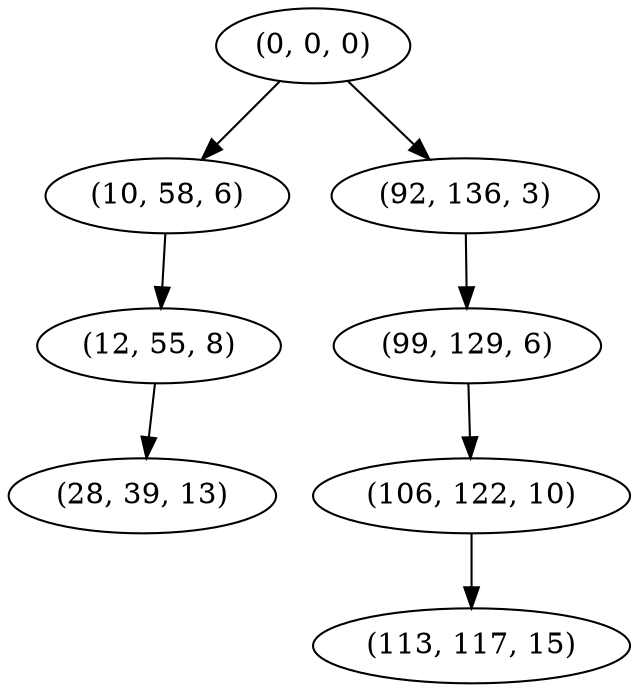 digraph tree {
    "(0, 0, 0)";
    "(10, 58, 6)";
    "(12, 55, 8)";
    "(28, 39, 13)";
    "(92, 136, 3)";
    "(99, 129, 6)";
    "(106, 122, 10)";
    "(113, 117, 15)";
    "(0, 0, 0)" -> "(10, 58, 6)";
    "(0, 0, 0)" -> "(92, 136, 3)";
    "(10, 58, 6)" -> "(12, 55, 8)";
    "(12, 55, 8)" -> "(28, 39, 13)";
    "(92, 136, 3)" -> "(99, 129, 6)";
    "(99, 129, 6)" -> "(106, 122, 10)";
    "(106, 122, 10)" -> "(113, 117, 15)";
}
